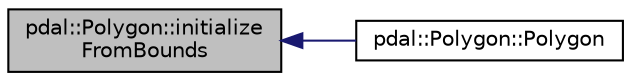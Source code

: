 digraph "pdal::Polygon::initializeFromBounds"
{
  edge [fontname="Helvetica",fontsize="10",labelfontname="Helvetica",labelfontsize="10"];
  node [fontname="Helvetica",fontsize="10",shape=record];
  rankdir="LR";
  Node1 [label="pdal::Polygon::initialize\lFromBounds",height=0.2,width=0.4,color="black", fillcolor="grey75", style="filled", fontcolor="black"];
  Node1 -> Node2 [dir="back",color="midnightblue",fontsize="10",style="solid",fontname="Helvetica"];
  Node2 [label="pdal::Polygon::Polygon",height=0.2,width=0.4,color="black", fillcolor="white", style="filled",URL="$classpdal_1_1Polygon.html#ae06e04ed4a3a3cb2e38de76e7bfc7703"];
}
